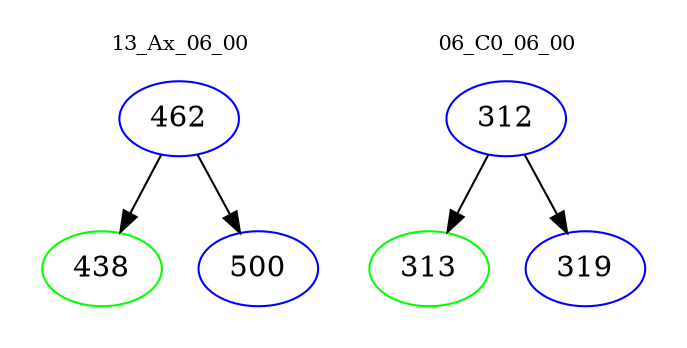 digraph{
subgraph cluster_0 {
color = white
label = "13_Ax_06_00";
fontsize=10;
T0_462 [label="462", color="blue"]
T0_462 -> T0_438 [color="black"]
T0_438 [label="438", color="green"]
T0_462 -> T0_500 [color="black"]
T0_500 [label="500", color="blue"]
}
subgraph cluster_1 {
color = white
label = "06_C0_06_00";
fontsize=10;
T1_312 [label="312", color="blue"]
T1_312 -> T1_313 [color="black"]
T1_313 [label="313", color="green"]
T1_312 -> T1_319 [color="black"]
T1_319 [label="319", color="blue"]
}
}
